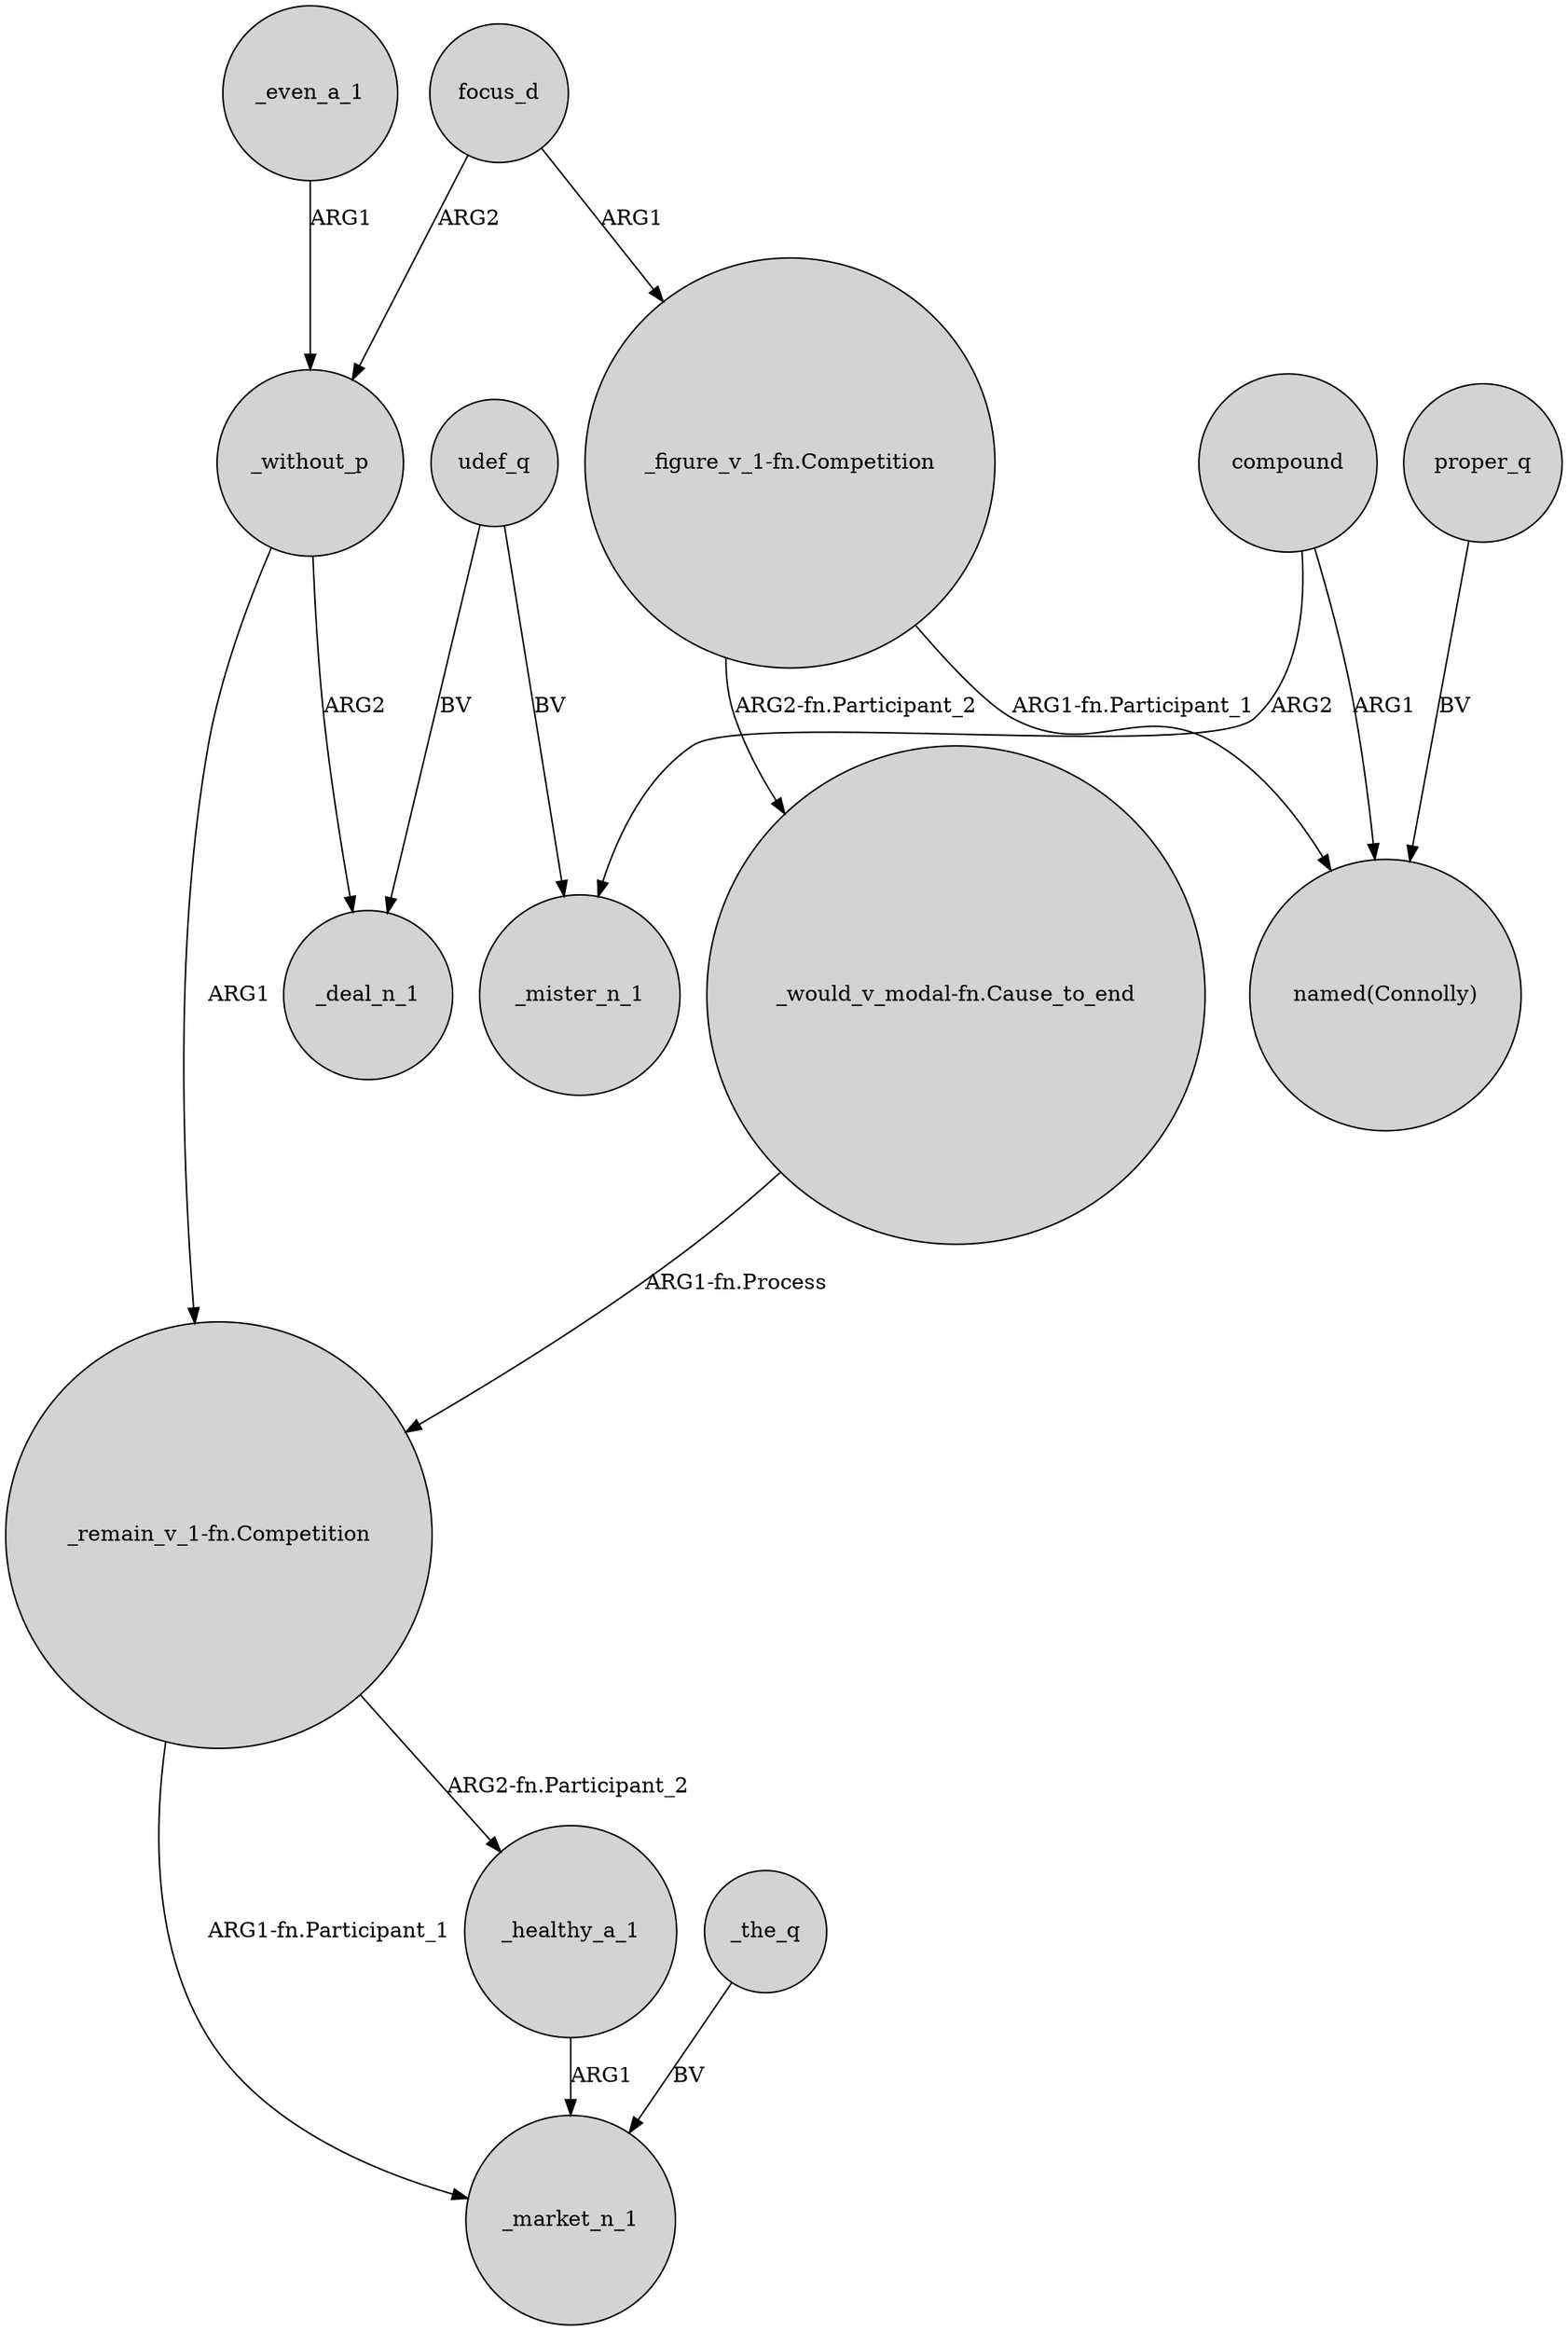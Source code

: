 digraph {
	node [shape=circle style=filled]
	focus_d -> _without_p [label=ARG2]
	"_remain_v_1-fn.Competition" -> _market_n_1 [label="ARG1-fn.Participant_1"]
	compound -> _mister_n_1 [label=ARG2]
	_even_a_1 -> _without_p [label=ARG1]
	udef_q -> _mister_n_1 [label=BV]
	_without_p -> _deal_n_1 [label=ARG2]
	compound -> "named(Connolly)" [label=ARG1]
	proper_q -> "named(Connolly)" [label=BV]
	_healthy_a_1 -> _market_n_1 [label=ARG1]
	"_would_v_modal-fn.Cause_to_end" -> "_remain_v_1-fn.Competition" [label="ARG1-fn.Process"]
	"_figure_v_1-fn.Competition" -> "_would_v_modal-fn.Cause_to_end" [label="ARG2-fn.Participant_2"]
	_the_q -> _market_n_1 [label=BV]
	focus_d -> "_figure_v_1-fn.Competition" [label=ARG1]
	udef_q -> _deal_n_1 [label=BV]
	"_figure_v_1-fn.Competition" -> "named(Connolly)" [label="ARG1-fn.Participant_1"]
	_without_p -> "_remain_v_1-fn.Competition" [label=ARG1]
	"_remain_v_1-fn.Competition" -> _healthy_a_1 [label="ARG2-fn.Participant_2"]
}
